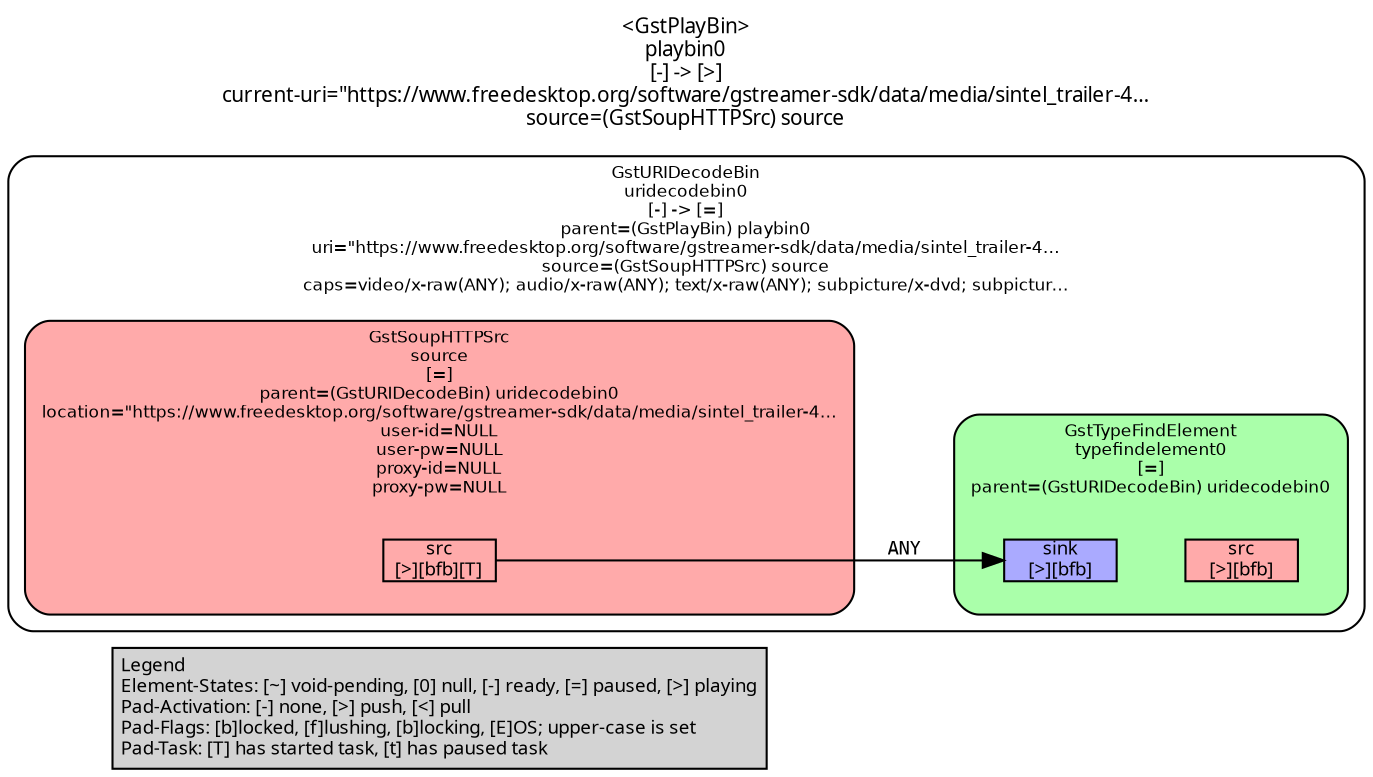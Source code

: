 digraph pipeline {
  rankdir=LR;
  fontname="sans";
  fontsize="10";
  labelloc=t;
  nodesep=.1;
  ranksep=.2;
  label="<GstPlayBin>\nplaybin0\n[-] -> [>]\ncurrent-uri=\"https://www.freedesktop.org/software/gstreamer-sdk/data/media/sintel_trailer-4…\nsource=(GstSoupHTTPSrc) source";
  node [style="filled,rounded", shape=box, fontsize="9", fontname="sans", margin="0.0,0.0"];
  edge [labelfontsize="6", fontsize="9", fontname="monospace"];
  
  legend [
    pos="0,0!",
    margin="0.05,0.05",
    style="filled",
    label="Legend\lElement-States: [~] void-pending, [0] null, [-] ready, [=] paused, [>] playing\lPad-Activation: [-] none, [>] push, [<] pull\lPad-Flags: [b]locked, [f]lushing, [b]locking, [E]OS; upper-case is set\lPad-Task: [T] has started task, [t] has paused task\l",
  ];
  subgraph cluster_uridecodebin0_0x560c5fa9a0b0 {
    fontname="Bitstream Vera Sans";
    fontsize="8";
    style="filled,rounded";
    color=black;
    label="GstURIDecodeBin\nuridecodebin0\n[-] -> [=]\nparent=(GstPlayBin) playbin0\nuri=\"https://www.freedesktop.org/software/gstreamer-sdk/data/media/sintel_trailer-4…\nsource=(GstSoupHTTPSrc) source\ncaps=video/x-raw(ANY); audio/x-raw(ANY); text/x-raw(ANY); subpicture/x-dvd; subpictur…";
    fillcolor="#ffffff";
    subgraph cluster_typefindelement0_0x560c5fac6050 {
      fontname="Bitstream Vera Sans";
      fontsize="8";
      style="filled,rounded";
      color=black;
      label="GstTypeFindElement\ntypefindelement0\n[=]\nparent=(GstURIDecodeBin) uridecodebin0";
      subgraph cluster_typefindelement0_0x560c5fac6050_sink {
        label="";
        style="invis";
        typefindelement0_0x560c5fac6050_sink_0x560c5fac03e0 [color=black, fillcolor="#aaaaff", label="sink\n[>][bfb]", height="0.2", style="filled,solid"];
      }

      subgraph cluster_typefindelement0_0x560c5fac6050_src {
        label="";
        style="invis";
        typefindelement0_0x560c5fac6050_src_0x560c5fac0630 [color=black, fillcolor="#ffaaaa", label="src\n[>][bfb]", height="0.2", style="filled,solid"];
      }

      typefindelement0_0x560c5fac6050_sink_0x560c5fac03e0 -> typefindelement0_0x560c5fac6050_src_0x560c5fac0630 [style="invis"];
      fillcolor="#aaffaa";
    }

    subgraph cluster_source_0x560c5fabf4e0 {
      fontname="Bitstream Vera Sans";
      fontsize="8";
      style="filled,rounded";
      color=black;
      label="GstSoupHTTPSrc\nsource\n[=]\nparent=(GstURIDecodeBin) uridecodebin0\nlocation=\"https://www.freedesktop.org/software/gstreamer-sdk/data/media/sintel_trailer-4…\nuser-id=NULL\nuser-pw=NULL\nproxy-id=NULL\nproxy-pw=NULL";
      subgraph cluster_source_0x560c5fabf4e0_src {
        label="";
        style="invis";
        source_0x560c5fabf4e0_src_0x560c5fac0190 [color=black, fillcolor="#ffaaaa", label="src\n[>][bfb][T]", height="0.2", style="filled,solid"];
      }

      fillcolor="#ffaaaa";
    }

    source_0x560c5fabf4e0_src_0x560c5fac0190 -> typefindelement0_0x560c5fac6050_sink_0x560c5fac03e0 [label="ANY"]
  }

  subgraph cluster_playsink_0x560c5fa94050 {
    fontname="Bitstream Vera Sans";
    fontsize="8";
    style="filled,rounded";
    color=black;
    label="GstPlaySink\nplaysink\n[-] -> [=]\nparent=(GstPlayBin) playbin0\nflags=video+audio+text+soft-volume+deinterlace+soft-colorbalance\nsend-event-mode=first";
    fillcolor="#ffffff";
    subgraph cluster_streamsynchronizer0_0x560c5fa960c0 {
      fontname="Bitstream Vera Sans";
      fontsize="8";
      style="filled,rounded";
      color=black;
      label="GstStreamSynchronizer\nstreamsynchronizer0\n[=]\nparent=(GstPlaySink) playsink";
      fillcolor="#ffffff";
    }

  }

}
